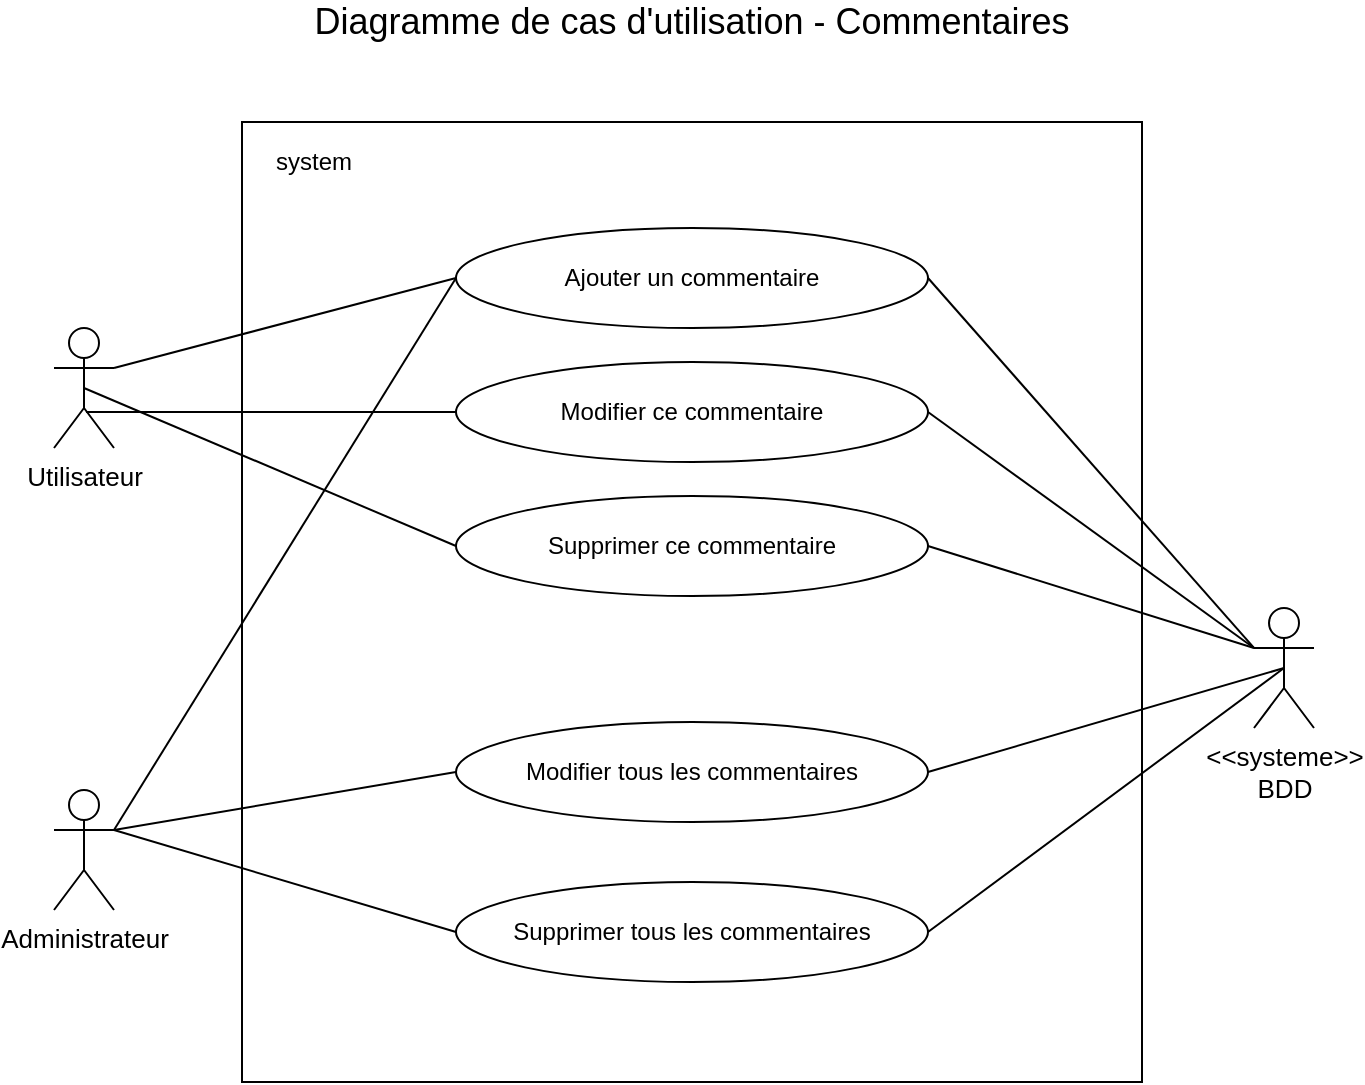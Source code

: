 <mxfile version="12.2.6" type="device" pages="1"><diagram id="zuO5a0pV6wIuK_RfLabL" name="Page-1"><mxGraphModel dx="1408" dy="707" grid="1" gridSize="10" guides="1" tooltips="1" connect="1" arrows="1" fold="1" page="1" pageScale="1" pageWidth="827" pageHeight="1169" math="0" shadow="0"><root><mxCell id="0"/><mxCell id="1" parent="0"/><mxCell id="d5a3JsBy5mqoS7B36oog-1" value="" style="whiteSpace=wrap;html=1;" vertex="1" parent="1"><mxGeometry x="194" y="190" width="450" height="480" as="geometry"/></mxCell><mxCell id="d5a3JsBy5mqoS7B36oog-2" value="system" style="text;html=1;strokeColor=none;fillColor=none;align=center;verticalAlign=middle;whiteSpace=wrap;rounded=0;" vertex="1" parent="1"><mxGeometry x="210" y="200" width="40" height="20" as="geometry"/></mxCell><mxCell id="d5a3JsBy5mqoS7B36oog-3" value="Diagramme de cas d'utilisation - Commentaires" style="text;html=1;strokeColor=none;fillColor=none;align=center;verticalAlign=middle;whiteSpace=wrap;rounded=0;fontSize=18;" vertex="1" parent="1"><mxGeometry x="216" y="130" width="406" height="20" as="geometry"/></mxCell><mxCell id="d5a3JsBy5mqoS7B36oog-4" value="Utilisateur" style="shape=umlActor;verticalLabelPosition=bottom;labelBackgroundColor=#ffffff;verticalAlign=top;html=1;fontSize=13;" vertex="1" parent="1"><mxGeometry x="100" y="293" width="30" height="60" as="geometry"/></mxCell><mxCell id="d5a3JsBy5mqoS7B36oog-5" value="Administrateur" style="shape=umlActor;verticalLabelPosition=bottom;labelBackgroundColor=#ffffff;verticalAlign=top;html=1;fontSize=13;" vertex="1" parent="1"><mxGeometry x="100" y="524" width="30" height="60" as="geometry"/></mxCell><mxCell id="d5a3JsBy5mqoS7B36oog-6" value="&amp;lt;&amp;lt;systeme&amp;gt;&amp;gt;&lt;br&gt;BDD" style="shape=umlActor;verticalLabelPosition=bottom;labelBackgroundColor=#ffffff;verticalAlign=top;html=1;fontSize=13;" vertex="1" parent="1"><mxGeometry x="700" y="433" width="30" height="60" as="geometry"/></mxCell><mxCell id="d5a3JsBy5mqoS7B36oog-7" value="Ajouter un commentaire" style="ellipse;whiteSpace=wrap;html=1;" vertex="1" parent="1"><mxGeometry x="301" y="243" width="236" height="50" as="geometry"/></mxCell><mxCell id="d5a3JsBy5mqoS7B36oog-8" value="Modifier ce commentaire" style="ellipse;whiteSpace=wrap;html=1;" vertex="1" parent="1"><mxGeometry x="301" y="310" width="236" height="50" as="geometry"/></mxCell><mxCell id="d5a3JsBy5mqoS7B36oog-9" value="Supprimer ce commentaire" style="ellipse;whiteSpace=wrap;html=1;" vertex="1" parent="1"><mxGeometry x="301" y="377" width="236" height="50" as="geometry"/></mxCell><mxCell id="d5a3JsBy5mqoS7B36oog-10" value="Modifier tous les commentaires" style="ellipse;whiteSpace=wrap;html=1;" vertex="1" parent="1"><mxGeometry x="301" y="490" width="236" height="50" as="geometry"/></mxCell><mxCell id="d5a3JsBy5mqoS7B36oog-11" value="Supprimer tous les commentaires" style="ellipse;whiteSpace=wrap;html=1;" vertex="1" parent="1"><mxGeometry x="301" y="570" width="236" height="50" as="geometry"/></mxCell><mxCell id="d5a3JsBy5mqoS7B36oog-12" value="" style="endArrow=none;html=1;entryX=0;entryY=0.5;entryDx=0;entryDy=0;exitX=1;exitY=0.333;exitDx=0;exitDy=0;exitPerimeter=0;" edge="1" parent="1" source="d5a3JsBy5mqoS7B36oog-5" target="d5a3JsBy5mqoS7B36oog-7"><mxGeometry width="50" height="50" relative="1" as="geometry"><mxPoint x="70" y="740" as="sourcePoint"/><mxPoint x="120" y="690" as="targetPoint"/></mxGeometry></mxCell><mxCell id="d5a3JsBy5mqoS7B36oog-13" value="" style="endArrow=none;html=1;entryX=0;entryY=0.5;entryDx=0;entryDy=0;exitX=1;exitY=0.333;exitDx=0;exitDy=0;exitPerimeter=0;" edge="1" parent="1" source="d5a3JsBy5mqoS7B36oog-4" target="d5a3JsBy5mqoS7B36oog-7"><mxGeometry width="50" height="50" relative="1" as="geometry"><mxPoint x="70" y="740" as="sourcePoint"/><mxPoint x="120" y="690" as="targetPoint"/></mxGeometry></mxCell><mxCell id="d5a3JsBy5mqoS7B36oog-15" value="" style="endArrow=none;html=1;entryX=0;entryY=0.5;entryDx=0;entryDy=0;exitX=0.533;exitY=0.7;exitDx=0;exitDy=0;exitPerimeter=0;" edge="1" parent="1" source="d5a3JsBy5mqoS7B36oog-4" target="d5a3JsBy5mqoS7B36oog-8"><mxGeometry width="50" height="50" relative="1" as="geometry"><mxPoint x="70" y="740" as="sourcePoint"/><mxPoint x="120" y="690" as="targetPoint"/></mxGeometry></mxCell><mxCell id="d5a3JsBy5mqoS7B36oog-16" value="" style="endArrow=none;html=1;entryX=0;entryY=0.5;entryDx=0;entryDy=0;exitX=0.5;exitY=0.5;exitDx=0;exitDy=0;exitPerimeter=0;" edge="1" parent="1" source="d5a3JsBy5mqoS7B36oog-4" target="d5a3JsBy5mqoS7B36oog-9"><mxGeometry width="50" height="50" relative="1" as="geometry"><mxPoint x="70" y="740" as="sourcePoint"/><mxPoint x="120" y="690" as="targetPoint"/></mxGeometry></mxCell><mxCell id="d5a3JsBy5mqoS7B36oog-17" value="" style="endArrow=none;html=1;entryX=0;entryY=0.5;entryDx=0;entryDy=0;exitX=1;exitY=0.333;exitDx=0;exitDy=0;exitPerimeter=0;" edge="1" parent="1" source="d5a3JsBy5mqoS7B36oog-5" target="d5a3JsBy5mqoS7B36oog-10"><mxGeometry width="50" height="50" relative="1" as="geometry"><mxPoint x="70" y="740" as="sourcePoint"/><mxPoint x="120" y="690" as="targetPoint"/></mxGeometry></mxCell><mxCell id="d5a3JsBy5mqoS7B36oog-18" value="" style="endArrow=none;html=1;entryX=0;entryY=0.5;entryDx=0;entryDy=0;exitX=1;exitY=0.333;exitDx=0;exitDy=0;exitPerimeter=0;" edge="1" parent="1" source="d5a3JsBy5mqoS7B36oog-5" target="d5a3JsBy5mqoS7B36oog-11"><mxGeometry width="50" height="50" relative="1" as="geometry"><mxPoint x="70" y="740" as="sourcePoint"/><mxPoint x="120" y="690" as="targetPoint"/></mxGeometry></mxCell><mxCell id="d5a3JsBy5mqoS7B36oog-19" value="" style="endArrow=none;html=1;entryX=1;entryY=0.5;entryDx=0;entryDy=0;exitX=0;exitY=0.333;exitDx=0;exitDy=0;exitPerimeter=0;" edge="1" parent="1" source="d5a3JsBy5mqoS7B36oog-6" target="d5a3JsBy5mqoS7B36oog-7"><mxGeometry width="50" height="50" relative="1" as="geometry"><mxPoint x="70" y="740" as="sourcePoint"/><mxPoint x="120" y="690" as="targetPoint"/></mxGeometry></mxCell><mxCell id="d5a3JsBy5mqoS7B36oog-21" value="" style="endArrow=none;html=1;entryX=1;entryY=0.5;entryDx=0;entryDy=0;exitX=0;exitY=0.333;exitDx=0;exitDy=0;exitPerimeter=0;" edge="1" parent="1" source="d5a3JsBy5mqoS7B36oog-6" target="d5a3JsBy5mqoS7B36oog-8"><mxGeometry width="50" height="50" relative="1" as="geometry"><mxPoint x="70" y="740" as="sourcePoint"/><mxPoint x="120" y="690" as="targetPoint"/></mxGeometry></mxCell><mxCell id="d5a3JsBy5mqoS7B36oog-22" value="" style="endArrow=none;html=1;entryX=1;entryY=0.5;entryDx=0;entryDy=0;exitX=0;exitY=0.333;exitDx=0;exitDy=0;exitPerimeter=0;" edge="1" parent="1" source="d5a3JsBy5mqoS7B36oog-6" target="d5a3JsBy5mqoS7B36oog-9"><mxGeometry width="50" height="50" relative="1" as="geometry"><mxPoint x="70" y="740" as="sourcePoint"/><mxPoint x="120" y="690" as="targetPoint"/></mxGeometry></mxCell><mxCell id="d5a3JsBy5mqoS7B36oog-23" value="" style="endArrow=none;html=1;entryX=1;entryY=0.5;entryDx=0;entryDy=0;exitX=0.5;exitY=0.5;exitDx=0;exitDy=0;exitPerimeter=0;" edge="1" parent="1" source="d5a3JsBy5mqoS7B36oog-6" target="d5a3JsBy5mqoS7B36oog-10"><mxGeometry width="50" height="50" relative="1" as="geometry"><mxPoint x="70" y="740" as="sourcePoint"/><mxPoint x="120" y="690" as="targetPoint"/></mxGeometry></mxCell><mxCell id="d5a3JsBy5mqoS7B36oog-24" value="" style="endArrow=none;html=1;entryX=1;entryY=0.5;entryDx=0;entryDy=0;exitX=0.5;exitY=0.5;exitDx=0;exitDy=0;exitPerimeter=0;" edge="1" parent="1" source="d5a3JsBy5mqoS7B36oog-6" target="d5a3JsBy5mqoS7B36oog-11"><mxGeometry width="50" height="50" relative="1" as="geometry"><mxPoint x="70" y="740" as="sourcePoint"/><mxPoint x="120" y="690" as="targetPoint"/></mxGeometry></mxCell></root></mxGraphModel></diagram></mxfile>